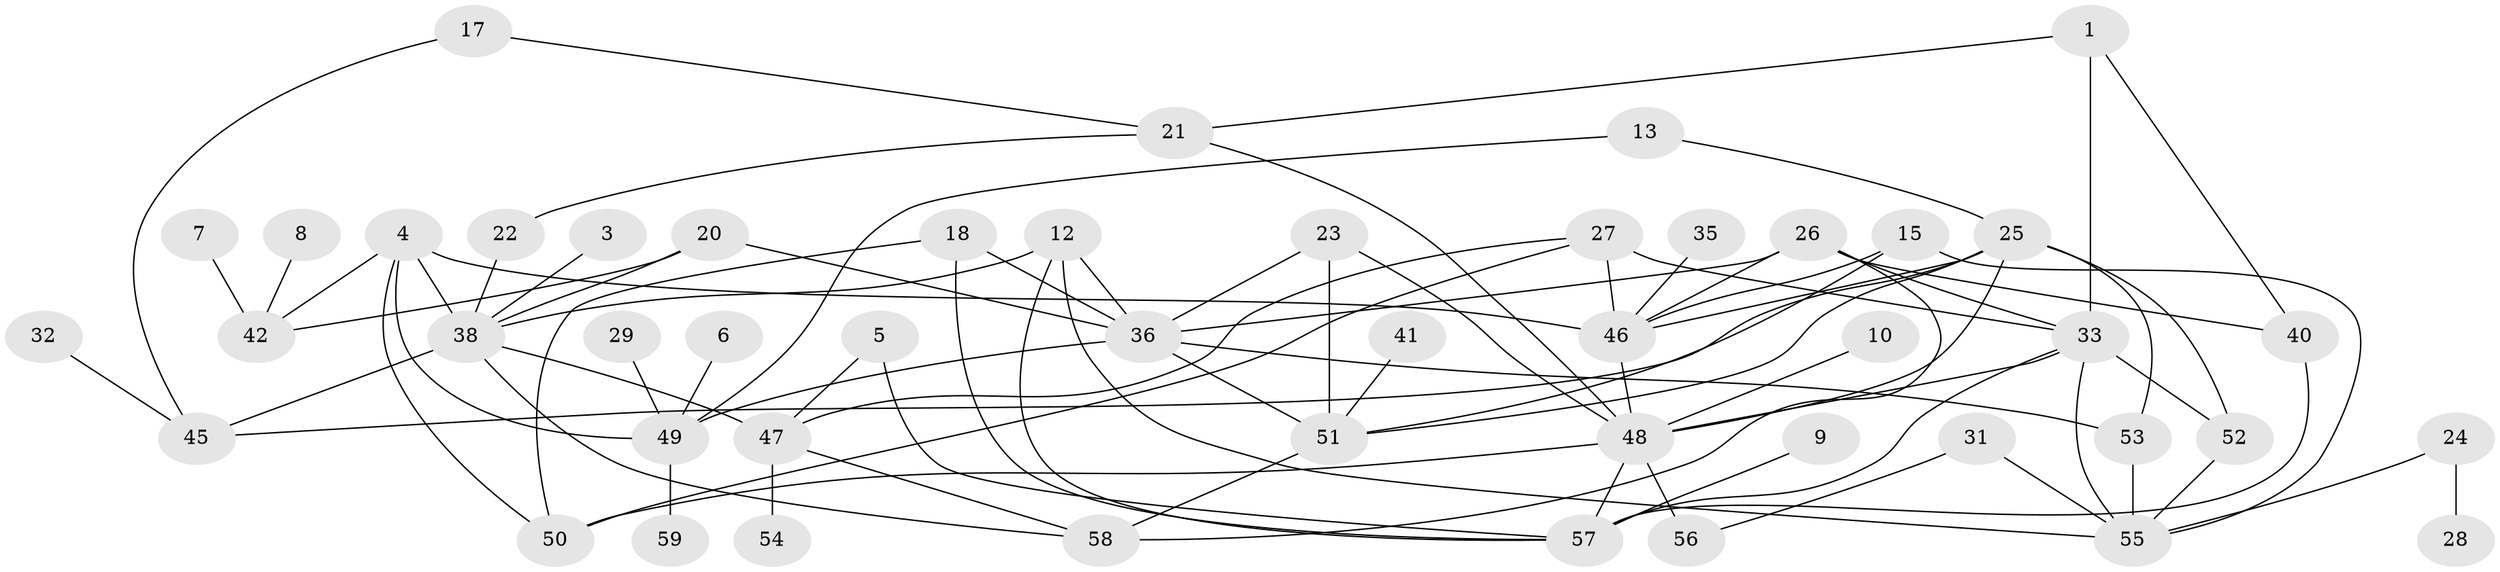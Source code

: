 // original degree distribution, {1: 0.23728813559322035, 3: 0.16101694915254236, 0: 0.06779661016949153, 5: 0.05084745762711865, 4: 0.17796610169491525, 2: 0.2542372881355932, 6: 0.0423728813559322, 7: 0.00847457627118644}
// Generated by graph-tools (version 1.1) at 2025/49/03/09/25 03:49:05]
// undirected, 48 vertices, 83 edges
graph export_dot {
graph [start="1"]
  node [color=gray90,style=filled];
  1;
  3;
  4;
  5;
  6;
  7;
  8;
  9;
  10;
  12;
  13;
  15;
  17;
  18;
  20;
  21;
  22;
  23;
  24;
  25;
  26;
  27;
  28;
  29;
  31;
  32;
  33;
  35;
  36;
  38;
  40;
  41;
  42;
  45;
  46;
  47;
  48;
  49;
  50;
  51;
  52;
  53;
  54;
  55;
  56;
  57;
  58;
  59;
  1 -- 21 [weight=1.0];
  1 -- 33 [weight=1.0];
  1 -- 40 [weight=1.0];
  3 -- 38 [weight=1.0];
  4 -- 38 [weight=1.0];
  4 -- 42 [weight=1.0];
  4 -- 46 [weight=1.0];
  4 -- 49 [weight=1.0];
  4 -- 50 [weight=1.0];
  5 -- 47 [weight=1.0];
  5 -- 57 [weight=1.0];
  6 -- 49 [weight=1.0];
  7 -- 42 [weight=1.0];
  8 -- 42 [weight=1.0];
  9 -- 57 [weight=1.0];
  10 -- 48 [weight=1.0];
  12 -- 36 [weight=1.0];
  12 -- 38 [weight=1.0];
  12 -- 55 [weight=1.0];
  12 -- 57 [weight=1.0];
  13 -- 25 [weight=1.0];
  13 -- 49 [weight=1.0];
  15 -- 46 [weight=1.0];
  15 -- 51 [weight=1.0];
  15 -- 55 [weight=1.0];
  17 -- 21 [weight=1.0];
  17 -- 45 [weight=1.0];
  18 -- 36 [weight=1.0];
  18 -- 50 [weight=1.0];
  18 -- 57 [weight=1.0];
  20 -- 36 [weight=1.0];
  20 -- 38 [weight=1.0];
  20 -- 42 [weight=1.0];
  21 -- 22 [weight=1.0];
  21 -- 48 [weight=1.0];
  22 -- 38 [weight=1.0];
  23 -- 36 [weight=1.0];
  23 -- 48 [weight=1.0];
  23 -- 51 [weight=1.0];
  24 -- 28 [weight=1.0];
  24 -- 55 [weight=1.0];
  25 -- 45 [weight=1.0];
  25 -- 46 [weight=1.0];
  25 -- 48 [weight=1.0];
  25 -- 51 [weight=1.0];
  25 -- 52 [weight=1.0];
  25 -- 53 [weight=2.0];
  26 -- 33 [weight=1.0];
  26 -- 36 [weight=1.0];
  26 -- 40 [weight=1.0];
  26 -- 46 [weight=1.0];
  26 -- 58 [weight=1.0];
  27 -- 33 [weight=1.0];
  27 -- 46 [weight=1.0];
  27 -- 47 [weight=1.0];
  27 -- 50 [weight=1.0];
  29 -- 49 [weight=1.0];
  31 -- 55 [weight=1.0];
  31 -- 56 [weight=1.0];
  32 -- 45 [weight=1.0];
  33 -- 48 [weight=1.0];
  33 -- 52 [weight=1.0];
  33 -- 55 [weight=1.0];
  33 -- 57 [weight=1.0];
  35 -- 46 [weight=1.0];
  36 -- 49 [weight=1.0];
  36 -- 51 [weight=2.0];
  36 -- 53 [weight=1.0];
  38 -- 45 [weight=1.0];
  38 -- 47 [weight=2.0];
  38 -- 58 [weight=1.0];
  40 -- 57 [weight=1.0];
  41 -- 51 [weight=1.0];
  46 -- 48 [weight=1.0];
  47 -- 54 [weight=1.0];
  47 -- 58 [weight=1.0];
  48 -- 50 [weight=1.0];
  48 -- 56 [weight=2.0];
  48 -- 57 [weight=1.0];
  49 -- 59 [weight=1.0];
  51 -- 58 [weight=1.0];
  52 -- 55 [weight=1.0];
  53 -- 55 [weight=1.0];
}
